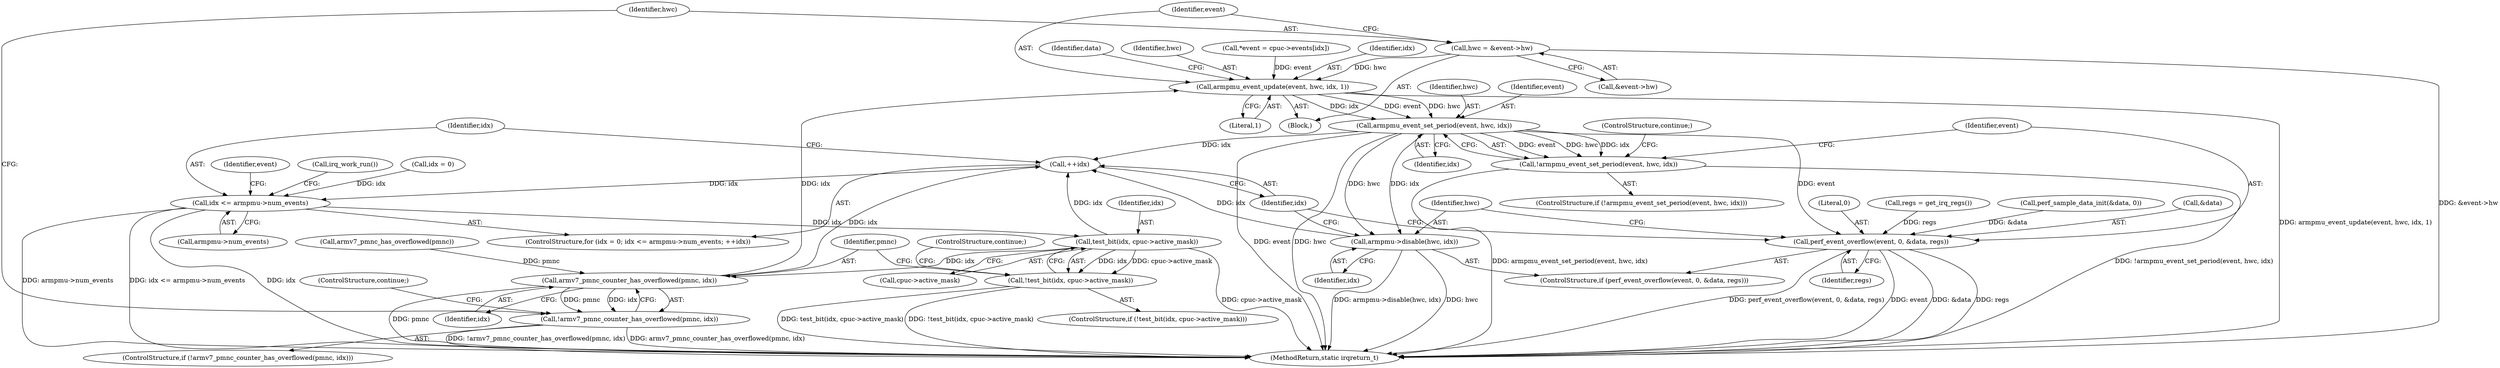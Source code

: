 digraph "1_linux_a8b0ca17b80e92faab46ee7179ba9e99ccb61233_1@pointer" {
"1000170" [label="(Call,hwc = &event->hw)"];
"1000176" [label="(Call,armpmu_event_update(event, hwc, idx, 1))"];
"1000192" [label="(Call,armpmu_event_set_period(event, hwc, idx))"];
"1000144" [label="(Call,++idx)"];
"1000139" [label="(Call,idx <= armpmu->num_events)"];
"1000158" [label="(Call,test_bit(idx, cpuc->active_mask))"];
"1000157" [label="(Call,!test_bit(idx, cpuc->active_mask))"];
"1000166" [label="(Call,armv7_pmnc_counter_has_overflowed(pmnc, idx))"];
"1000165" [label="(Call,!armv7_pmnc_counter_has_overflowed(pmnc, idx))"];
"1000191" [label="(Call,!armpmu_event_set_period(event, hwc, idx))"];
"1000198" [label="(Call,perf_event_overflow(event, 0, &data, regs))"];
"1000204" [label="(Call,armpmu->disable(hwc, idx))"];
"1000204" [label="(Call,armpmu->disable(hwc, idx))"];
"1000190" [label="(ControlStructure,if (!armpmu_event_set_period(event, hwc, idx)))"];
"1000177" [label="(Identifier,event)"];
"1000194" [label="(Identifier,hwc)"];
"1000192" [label="(Call,armpmu_event_set_period(event, hwc, idx))"];
"1000156" [label="(ControlStructure,if (!test_bit(idx, cpuc->active_mask)))"];
"1000168" [label="(Identifier,idx)"];
"1000141" [label="(Call,armpmu->num_events)"];
"1000200" [label="(Literal,0)"];
"1000210" [label="(MethodReturn,static irqreturn_t)"];
"1000123" [label="(Call,regs = get_irq_regs())"];
"1000195" [label="(Identifier,idx)"];
"1000203" [label="(Identifier,regs)"];
"1000166" [label="(Call,armv7_pmnc_counter_has_overflowed(pmnc, idx))"];
"1000119" [label="(Call,armv7_pmnc_has_overflowed(pmnc))"];
"1000164" [label="(ControlStructure,if (!armv7_pmnc_counter_has_overflowed(pmnc, idx)))"];
"1000159" [label="(Identifier,idx)"];
"1000191" [label="(Call,!armpmu_event_set_period(event, hwc, idx))"];
"1000198" [label="(Call,perf_event_overflow(event, 0, &data, regs))"];
"1000140" [label="(Identifier,idx)"];
"1000145" [label="(Identifier,idx)"];
"1000171" [label="(Identifier,hwc)"];
"1000157" [label="(Call,!test_bit(idx, cpuc->active_mask))"];
"1000183" [label="(Identifier,data)"];
"1000197" [label="(ControlStructure,if (perf_event_overflow(event, 0, &data, regs)))"];
"1000178" [label="(Identifier,hwc)"];
"1000144" [label="(Call,++idx)"];
"1000126" [label="(Call,perf_sample_data_init(&data, 0))"];
"1000205" [label="(Identifier,hwc)"];
"1000201" [label="(Call,&data)"];
"1000176" [label="(Call,armpmu_event_update(event, hwc, idx, 1))"];
"1000170" [label="(Call,hwc = &event->hw)"];
"1000135" [label="(ControlStructure,for (idx = 0; idx <= armpmu->num_events; ++idx))"];
"1000146" [label="(Block,)"];
"1000169" [label="(ControlStructure,continue;)"];
"1000139" [label="(Call,idx <= armpmu->num_events)"];
"1000158" [label="(Call,test_bit(idx, cpuc->active_mask))"];
"1000196" [label="(ControlStructure,continue;)"];
"1000206" [label="(Identifier,idx)"];
"1000148" [label="(Call,*event = cpuc->events[idx])"];
"1000180" [label="(Literal,1)"];
"1000149" [label="(Identifier,event)"];
"1000163" [label="(ControlStructure,continue;)"];
"1000172" [label="(Call,&event->hw)"];
"1000160" [label="(Call,cpuc->active_mask)"];
"1000179" [label="(Identifier,idx)"];
"1000193" [label="(Identifier,event)"];
"1000167" [label="(Identifier,pmnc)"];
"1000199" [label="(Identifier,event)"];
"1000207" [label="(Call,irq_work_run())"];
"1000165" [label="(Call,!armv7_pmnc_counter_has_overflowed(pmnc, idx))"];
"1000136" [label="(Call,idx = 0)"];
"1000170" -> "1000146"  [label="AST: "];
"1000170" -> "1000172"  [label="CFG: "];
"1000171" -> "1000170"  [label="AST: "];
"1000172" -> "1000170"  [label="AST: "];
"1000177" -> "1000170"  [label="CFG: "];
"1000170" -> "1000210"  [label="DDG: &event->hw"];
"1000170" -> "1000176"  [label="DDG: hwc"];
"1000176" -> "1000146"  [label="AST: "];
"1000176" -> "1000180"  [label="CFG: "];
"1000177" -> "1000176"  [label="AST: "];
"1000178" -> "1000176"  [label="AST: "];
"1000179" -> "1000176"  [label="AST: "];
"1000180" -> "1000176"  [label="AST: "];
"1000183" -> "1000176"  [label="CFG: "];
"1000176" -> "1000210"  [label="DDG: armpmu_event_update(event, hwc, idx, 1)"];
"1000148" -> "1000176"  [label="DDG: event"];
"1000166" -> "1000176"  [label="DDG: idx"];
"1000176" -> "1000192"  [label="DDG: event"];
"1000176" -> "1000192"  [label="DDG: hwc"];
"1000176" -> "1000192"  [label="DDG: idx"];
"1000192" -> "1000191"  [label="AST: "];
"1000192" -> "1000195"  [label="CFG: "];
"1000193" -> "1000192"  [label="AST: "];
"1000194" -> "1000192"  [label="AST: "];
"1000195" -> "1000192"  [label="AST: "];
"1000191" -> "1000192"  [label="CFG: "];
"1000192" -> "1000210"  [label="DDG: hwc"];
"1000192" -> "1000210"  [label="DDG: event"];
"1000192" -> "1000144"  [label="DDG: idx"];
"1000192" -> "1000191"  [label="DDG: event"];
"1000192" -> "1000191"  [label="DDG: hwc"];
"1000192" -> "1000191"  [label="DDG: idx"];
"1000192" -> "1000198"  [label="DDG: event"];
"1000192" -> "1000204"  [label="DDG: hwc"];
"1000192" -> "1000204"  [label="DDG: idx"];
"1000144" -> "1000135"  [label="AST: "];
"1000144" -> "1000145"  [label="CFG: "];
"1000145" -> "1000144"  [label="AST: "];
"1000140" -> "1000144"  [label="CFG: "];
"1000144" -> "1000139"  [label="DDG: idx"];
"1000158" -> "1000144"  [label="DDG: idx"];
"1000166" -> "1000144"  [label="DDG: idx"];
"1000204" -> "1000144"  [label="DDG: idx"];
"1000139" -> "1000135"  [label="AST: "];
"1000139" -> "1000141"  [label="CFG: "];
"1000140" -> "1000139"  [label="AST: "];
"1000141" -> "1000139"  [label="AST: "];
"1000149" -> "1000139"  [label="CFG: "];
"1000207" -> "1000139"  [label="CFG: "];
"1000139" -> "1000210"  [label="DDG: armpmu->num_events"];
"1000139" -> "1000210"  [label="DDG: idx <= armpmu->num_events"];
"1000139" -> "1000210"  [label="DDG: idx"];
"1000136" -> "1000139"  [label="DDG: idx"];
"1000139" -> "1000158"  [label="DDG: idx"];
"1000158" -> "1000157"  [label="AST: "];
"1000158" -> "1000160"  [label="CFG: "];
"1000159" -> "1000158"  [label="AST: "];
"1000160" -> "1000158"  [label="AST: "];
"1000157" -> "1000158"  [label="CFG: "];
"1000158" -> "1000210"  [label="DDG: cpuc->active_mask"];
"1000158" -> "1000157"  [label="DDG: idx"];
"1000158" -> "1000157"  [label="DDG: cpuc->active_mask"];
"1000158" -> "1000166"  [label="DDG: idx"];
"1000157" -> "1000156"  [label="AST: "];
"1000163" -> "1000157"  [label="CFG: "];
"1000167" -> "1000157"  [label="CFG: "];
"1000157" -> "1000210"  [label="DDG: !test_bit(idx, cpuc->active_mask)"];
"1000157" -> "1000210"  [label="DDG: test_bit(idx, cpuc->active_mask)"];
"1000166" -> "1000165"  [label="AST: "];
"1000166" -> "1000168"  [label="CFG: "];
"1000167" -> "1000166"  [label="AST: "];
"1000168" -> "1000166"  [label="AST: "];
"1000165" -> "1000166"  [label="CFG: "];
"1000166" -> "1000210"  [label="DDG: pmnc"];
"1000166" -> "1000165"  [label="DDG: pmnc"];
"1000166" -> "1000165"  [label="DDG: idx"];
"1000119" -> "1000166"  [label="DDG: pmnc"];
"1000165" -> "1000164"  [label="AST: "];
"1000169" -> "1000165"  [label="CFG: "];
"1000171" -> "1000165"  [label="CFG: "];
"1000165" -> "1000210"  [label="DDG: armv7_pmnc_counter_has_overflowed(pmnc, idx)"];
"1000165" -> "1000210"  [label="DDG: !armv7_pmnc_counter_has_overflowed(pmnc, idx)"];
"1000191" -> "1000190"  [label="AST: "];
"1000196" -> "1000191"  [label="CFG: "];
"1000199" -> "1000191"  [label="CFG: "];
"1000191" -> "1000210"  [label="DDG: !armpmu_event_set_period(event, hwc, idx)"];
"1000191" -> "1000210"  [label="DDG: armpmu_event_set_period(event, hwc, idx)"];
"1000198" -> "1000197"  [label="AST: "];
"1000198" -> "1000203"  [label="CFG: "];
"1000199" -> "1000198"  [label="AST: "];
"1000200" -> "1000198"  [label="AST: "];
"1000201" -> "1000198"  [label="AST: "];
"1000203" -> "1000198"  [label="AST: "];
"1000205" -> "1000198"  [label="CFG: "];
"1000145" -> "1000198"  [label="CFG: "];
"1000198" -> "1000210"  [label="DDG: event"];
"1000198" -> "1000210"  [label="DDG: &data"];
"1000198" -> "1000210"  [label="DDG: regs"];
"1000198" -> "1000210"  [label="DDG: perf_event_overflow(event, 0, &data, regs)"];
"1000126" -> "1000198"  [label="DDG: &data"];
"1000123" -> "1000198"  [label="DDG: regs"];
"1000204" -> "1000197"  [label="AST: "];
"1000204" -> "1000206"  [label="CFG: "];
"1000205" -> "1000204"  [label="AST: "];
"1000206" -> "1000204"  [label="AST: "];
"1000145" -> "1000204"  [label="CFG: "];
"1000204" -> "1000210"  [label="DDG: hwc"];
"1000204" -> "1000210"  [label="DDG: armpmu->disable(hwc, idx)"];
}
